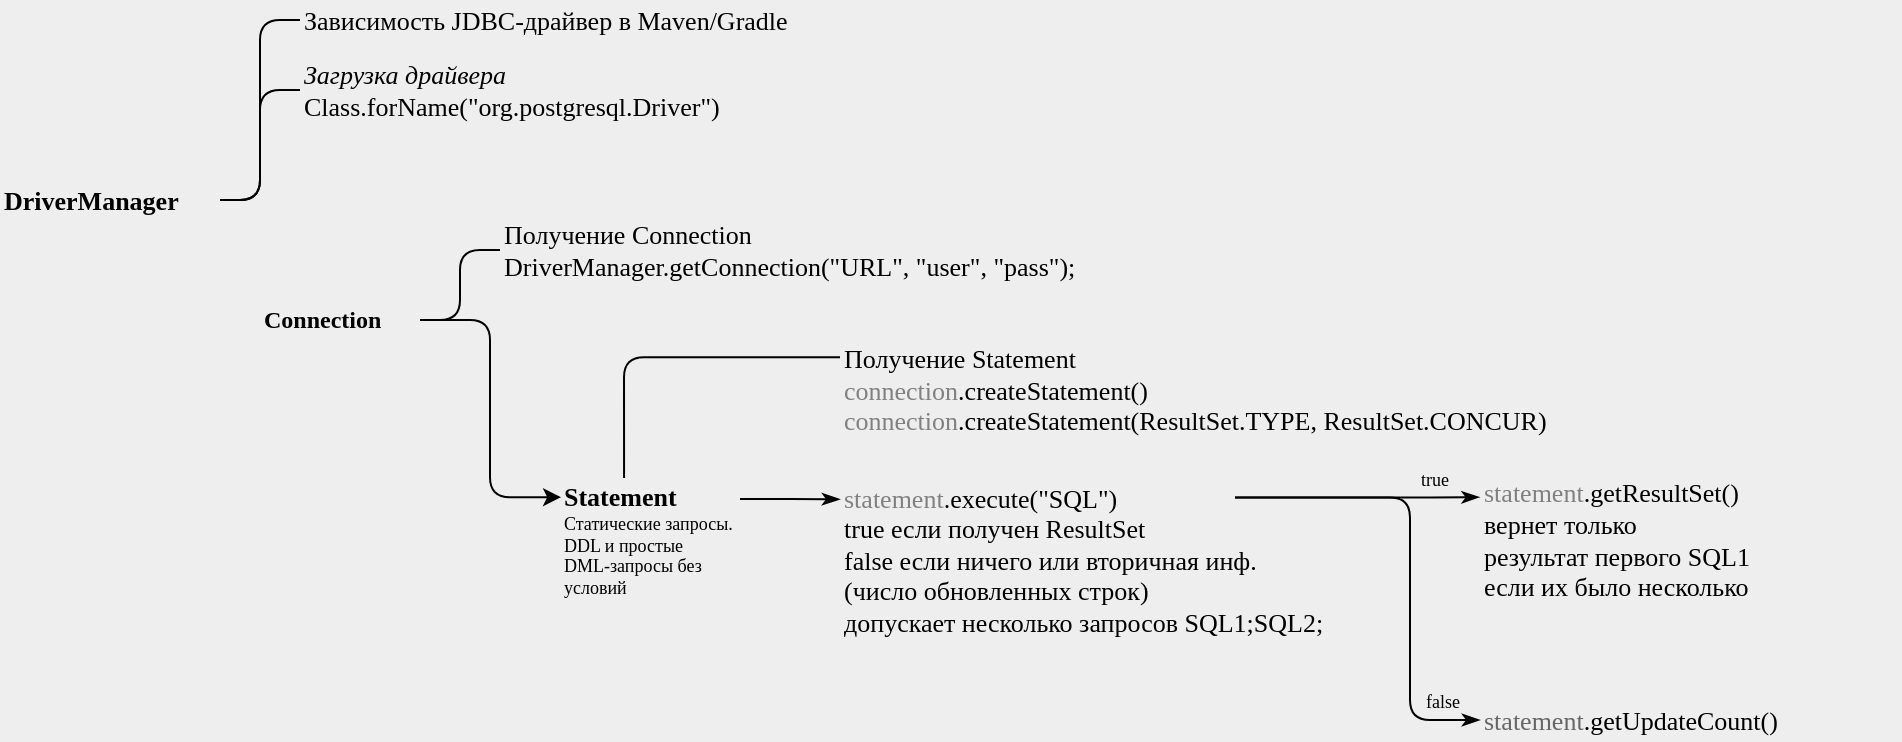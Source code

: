 <mxfile version="24.7.7">
  <diagram name="Страница — 1" id="OqYE9yDpue77zhTZ0SdF">
    <mxGraphModel dx="1687" dy="864" grid="1" gridSize="10" guides="1" tooltips="1" connect="1" arrows="1" fold="1" page="0" pageScale="1" pageWidth="4681" pageHeight="3300" background="#eeeeee" math="0" shadow="0">
      <root>
        <mxCell id="0" />
        <mxCell id="1" parent="0" />
        <mxCell id="AklVODaQqntzDYRR3RfB-9" style="edgeStyle=orthogonalEdgeStyle;rounded=1;orthogonalLoop=1;jettySize=auto;html=1;entryX=0;entryY=0.5;entryDx=0;entryDy=0;fontSize=13;fontFamily=JetBrains Mono;fontSource=https%3A%2F%2Ffonts.googleapis.com%2Fcss%3Ffamily%3DJetBrains%2BMono;endArrow=none;endFill=0;curved=0;" edge="1" parent="1" source="AklVODaQqntzDYRR3RfB-6" target="AklVODaQqntzDYRR3RfB-7">
          <mxGeometry relative="1" as="geometry" />
        </mxCell>
        <mxCell id="AklVODaQqntzDYRR3RfB-10" style="edgeStyle=orthogonalEdgeStyle;rounded=1;orthogonalLoop=1;jettySize=auto;html=1;entryX=0;entryY=0.5;entryDx=0;entryDy=0;fontSize=13;fontFamily=JetBrains Mono;fontSource=https%3A%2F%2Ffonts.googleapis.com%2Fcss%3Ffamily%3DJetBrains%2BMono;endArrow=none;endFill=0;curved=0;" edge="1" parent="1" source="AklVODaQqntzDYRR3RfB-6" target="AklVODaQqntzDYRR3RfB-8">
          <mxGeometry relative="1" as="geometry" />
        </mxCell>
        <mxCell id="AklVODaQqntzDYRR3RfB-6" value="&lt;span style=&quot;font-size: 13px;&quot;&gt;&lt;/span&gt;&lt;div style=&quot;font-size: 13px;&quot;&gt;&lt;div style=&quot;font-size: 13px;&quot;&gt;&lt;div style=&quot;font-size: 13px;&quot;&gt; DriverManager&lt;/div&gt;&lt;/div&gt;&lt;/div&gt;" style="text;whiteSpace=wrap;html=1;align=left;verticalAlign=middle;fontStyle=1;labelBackgroundColor=none;fontFamily=JetBrains Mono;fontSource=https%3A%2F%2Ffonts.googleapis.com%2Fcss%3Ffamily%3DJetBrains%2BMono;fontSize=13;" vertex="1" parent="1">
          <mxGeometry x="300" y="90" width="110" height="20" as="geometry" />
        </mxCell>
        <mxCell id="AklVODaQqntzDYRR3RfB-7" value="&lt;span style=&quot;font-size: 13px;&quot;&gt;&lt;/span&gt;&lt;div style=&quot;font-size: 13px;&quot;&gt;&lt;div style=&quot;font-size: 13px;&quot;&gt;&lt;div style=&quot;font-size: 13px;&quot;&gt; Зависимость JDBC-драйвер в Maven/Gradle&lt;/div&gt;&lt;/div&gt;&lt;/div&gt;" style="text;whiteSpace=wrap;html=1;verticalAlign=middle;fontFamily=JetBrains Mono;fontSource=https%3A%2F%2Ffonts.googleapis.com%2Fcss%3Ffamily%3DJetBrains%2BMono;fontSize=13;" vertex="1" parent="1">
          <mxGeometry x="450" width="310" height="20" as="geometry" />
        </mxCell>
        <mxCell id="AklVODaQqntzDYRR3RfB-8" value="&lt;span style=&quot;font-size: 13px;&quot;&gt;&lt;/span&gt;&lt;div style=&quot;font-size: 13px;&quot;&gt;&lt;div style=&quot;font-size: 13px;&quot;&gt;&lt;div style=&quot;font-size: 13px;&quot;&gt; &lt;i&gt;Загрузка драйвера&lt;/i&gt;&lt;/div&gt;&lt;div style=&quot;font-size: 13px;&quot;&gt; Class.forName(&quot;org.postgresql.Driver&quot;)&lt;/div&gt;&lt;/div&gt;&lt;/div&gt;" style="text;whiteSpace=wrap;html=1;verticalAlign=middle;fontSize=13;fontFamily=JetBrains Mono;fontSource=https%3A%2F%2Ffonts.googleapis.com%2Fcss%3Ffamily%3DJetBrains%2BMono;" vertex="1" parent="1">
          <mxGeometry x="450" y="30" width="310" height="30" as="geometry" />
        </mxCell>
        <mxCell id="AklVODaQqntzDYRR3RfB-15" style="edgeStyle=orthogonalEdgeStyle;rounded=1;orthogonalLoop=1;jettySize=auto;html=1;entryX=0;entryY=0.5;entryDx=0;entryDy=0;fontFamily=JetBrains Mono;fontSource=https%3A%2F%2Ffonts.googleapis.com%2Fcss%3Ffamily%3DJetBrains%2BMono;endArrow=none;endFill=0;curved=0;" edge="1" parent="1" source="AklVODaQqntzDYRR3RfB-13" target="AklVODaQqntzDYRR3RfB-14">
          <mxGeometry relative="1" as="geometry" />
        </mxCell>
        <mxCell id="AklVODaQqntzDYRR3RfB-13" value="&lt;span&gt;&lt;/span&gt;&lt;div&gt;&lt;div&gt;&lt;div&gt;&lt;strong&gt; Connection&lt;/strong&gt;&lt;/div&gt;&lt;/div&gt;&lt;/div&gt;" style="text;whiteSpace=wrap;html=1;verticalAlign=middle;fontFamily=JetBrains Mono;fontSource=https%3A%2F%2Ffonts.googleapis.com%2Fcss%3Ffamily%3DJetBrains%2BMono;" vertex="1" parent="1">
          <mxGeometry x="430" y="150" width="80" height="20" as="geometry" />
        </mxCell>
        <mxCell id="AklVODaQqntzDYRR3RfB-14" value="&lt;span style=&quot;font-size: 13px;&quot;&gt;&lt;/span&gt;&lt;div style=&quot;font-size: 13px;&quot;&gt;&lt;div style=&quot;font-size: 13px;&quot;&gt;&lt;div style=&quot;font-size: 13px;&quot;&gt; &lt;font face=&quot;OpenSans&quot;&gt;Получение&lt;/font&gt; Connection&lt;/div&gt;&lt;div style=&quot;font-size: 13px;&quot;&gt; DriverManager.getConnection(&quot;URL&quot;, &quot;user&quot;, &quot;pass&quot;);&lt;/div&gt;&lt;/div&gt;&lt;/div&gt;" style="text;whiteSpace=wrap;html=1;align=left;verticalAlign=middle;fontSize=13;fontFamily=JetBrains Mono;fontSource=https%3A%2F%2Ffonts.googleapis.com%2Fcss%3Ffamily%3DJetBrains%2BMono;" vertex="1" parent="1">
          <mxGeometry x="550" y="110" width="400" height="30" as="geometry" />
        </mxCell>
        <mxCell id="AklVODaQqntzDYRR3RfB-16" value="&lt;font style=&quot;font-size: 13px;&quot; data-font-src=&quot;https://fonts.googleapis.com/css?family=JetBrains+Mono&quot;&gt;&lt;span style=&quot;font-size: 13px;&quot;&gt;&lt;/span&gt;&lt;/font&gt;&lt;div style=&quot;font-size: 13px;&quot;&gt;&lt;div style=&quot;font-size: 13px;&quot;&gt;&lt;div style=&quot;font-size: 13px;&quot;&gt;&lt;font style=&quot;font-size: 13px;&quot;&gt;&lt;strong style=&quot;font-size: 13px;&quot;&gt; &lt;/strong&gt;&lt;b&gt;&lt;span style=&quot;font-size: 13px;&quot;&gt;Statement&lt;/span&gt;&lt;span style=&quot;font-size: 13px;&quot;&gt;&lt;/span&gt;&lt;/b&gt;&lt;/font&gt;&lt;div style=&quot;font-size: 9px;&quot;&gt;&lt;div style=&quot;&quot;&gt;&lt;div style=&quot;&quot;&gt;&lt;font style=&quot;font-size: 9px;&quot;&gt; &lt;font style=&quot;font-size: 9px;&quot; face=&quot;OpenSans&quot;&gt;Статические запросы.&lt;/font&gt;&lt;/font&gt;&lt;/div&gt;&lt;div style=&quot;&quot;&gt;&lt;font face=&quot;hjjGwZYo124i-z6XPjBW&quot; style=&quot;font-size: 9px;&quot;&gt; DDL и простые&lt;/font&gt;&lt;/div&gt;&lt;div style=&quot;&quot;&gt;&lt;font face=&quot;hjjGwZYo124i-z6XPjBW&quot; style=&quot;font-size: 9px;&quot;&gt; DML-запросы без условий&lt;/font&gt;&lt;/div&gt;&lt;/div&gt;&lt;/div&gt;&lt;/div&gt;&lt;/div&gt;&lt;/div&gt;" style="text;whiteSpace=wrap;html=1;fontFamily=JetBrains Mono;fontSource=https%3A%2F%2Ffonts.googleapis.com%2Fcss%3Ffamily%3DJetBrains%2BMono;fontSize=13;verticalAlign=middle;" vertex="1" parent="1">
          <mxGeometry x="580" y="240" width="90" height="60" as="geometry" />
        </mxCell>
        <mxCell id="AklVODaQqntzDYRR3RfB-17" style="edgeStyle=orthogonalEdgeStyle;rounded=1;orthogonalLoop=1;jettySize=auto;html=1;entryX=0.006;entryY=0.143;entryDx=0;entryDy=0;entryPerimeter=0;curved=0;" edge="1" parent="1" source="AklVODaQqntzDYRR3RfB-13" target="AklVODaQqntzDYRR3RfB-16">
          <mxGeometry relative="1" as="geometry" />
        </mxCell>
        <mxCell id="AklVODaQqntzDYRR3RfB-19" value="&lt;span style=&quot;font-size: 13px;&quot;&gt;&lt;/span&gt;&lt;div style=&quot;font-size: 13px;&quot;&gt;&lt;div style=&quot;font-size: 13px;&quot;&gt;&lt;div style=&quot;font-size: 13px;&quot;&gt; Получение Statement&lt;/div&gt;&lt;div style=&quot;font-size: 13px;&quot;&gt; &lt;span style=&quot;color: rgb(128, 128, 128); font-size: 13px;&quot;&gt;connection&lt;/span&gt;.createStatement()&lt;/div&gt;&lt;div style=&quot;font-size: 13px;&quot;&gt; &lt;span style=&quot;color: rgb(128, 128, 128); font-size: 13px;&quot;&gt;connection&lt;/span&gt;.createStatement(ResultSet.TYPE, ResultSet.CONCUR)&lt;/div&gt;&lt;/div&gt;&lt;/div&gt;" style="text;whiteSpace=wrap;html=1;fontFamily=JetBrains Mono;fontSource=https%3A%2F%2Ffonts.googleapis.com%2Fcss%3Ffamily%3DJetBrains%2BMono;verticalAlign=middle;fontSize=13;imageAspect=1;portConstraintRotation=0;" vertex="1" parent="1">
          <mxGeometry x="720" y="170" width="470" height="50" as="geometry" />
        </mxCell>
        <mxCell id="AklVODaQqntzDYRR3RfB-20" style="edgeStyle=orthogonalEdgeStyle;rounded=1;orthogonalLoop=1;jettySize=auto;html=1;entryX=0.356;entryY=-0.016;entryDx=0;entryDy=0;entryPerimeter=0;curved=0;endArrow=none;endFill=0;endSize=6;strokeWidth=1;exitX=0;exitY=0.172;exitDx=0;exitDy=0;exitPerimeter=0;" edge="1" parent="1" source="AklVODaQqntzDYRR3RfB-19" target="AklVODaQqntzDYRR3RfB-16">
          <mxGeometry relative="1" as="geometry" />
        </mxCell>
        <mxCell id="AklVODaQqntzDYRR3RfB-30" style="edgeStyle=orthogonalEdgeStyle;rounded=1;orthogonalLoop=1;jettySize=auto;html=1;entryX=0;entryY=0.5;entryDx=0;entryDy=0;fontFamily=JetBrains Mono;fontSource=https%3A%2F%2Ffonts.googleapis.com%2Fcss%3Ffamily%3DJetBrains%2BMono;fontSize=13;fontColor=default;exitX=0.79;exitY=0.11;exitDx=0;exitDy=0;exitPerimeter=0;curved=0;endArrow=classicThin;endFill=1;" edge="1" parent="1" source="AklVODaQqntzDYRR3RfB-22" target="AklVODaQqntzDYRR3RfB-25">
          <mxGeometry relative="1" as="geometry" />
        </mxCell>
        <mxCell id="AklVODaQqntzDYRR3RfB-31" value="false" style="edgeLabel;html=1;align=center;verticalAlign=middle;resizable=0;points=[];fontFamily=JetBrains Mono;fontSource=https%3A%2F%2Ffonts.googleapis.com%2Fcss%3Ffamily%3DJetBrains%2BMono;fontSize=9;fontColor=default;fillColor=none;gradientColor=none;labelBackgroundColor=none;" vertex="1" connectable="0" parent="AklVODaQqntzDYRR3RfB-30">
          <mxGeometry x="0.74" y="-1" relative="1" as="geometry">
            <mxPoint x="11" y="-10" as="offset" />
          </mxGeometry>
        </mxCell>
        <mxCell id="AklVODaQqntzDYRR3RfB-22" value="&lt;p style=&quot;line-height: 100%;&quot;&gt;&lt;span&gt;&lt;/span&gt;&lt;/p&gt;&lt;div&gt;&lt;div&gt;&lt;div&gt; &lt;span style=&quot;color:rgb(128,128,128)&quot;&gt;statement&lt;/span&gt;.execute(&quot;SQL&quot;)&lt;/div&gt;&lt;/div&gt;&lt;/div&gt;&lt;div&gt;&lt;div&gt;&lt;div&gt;&lt;em&gt;  &lt;/em&gt;&lt;font face=&quot;OpenSans&quot;&gt;true если получен ResultSet&lt;/font&gt;&lt;/div&gt;&lt;div&gt;&lt;font face=&quot;fOFfXReioEMgN6vqh9XM&quot;&gt;  false если ничего или вторичная инф.&lt;/font&gt;&lt;/div&gt;&lt;div&gt;&lt;font face=&quot;fOFfXReioEMgN6vqh9XM&quot;&gt;  (число обновленных строк)&lt;/font&gt;&lt;/div&gt;&lt;div&gt;&lt;font face=&quot;fOFfXReioEMgN6vqh9XM&quot;&gt; допускает несколько запросов SQL1;SQL2;&lt;/font&gt;&lt;/div&gt;&lt;/div&gt;&lt;/div&gt;&lt;p&gt;&lt;/p&gt;" style="text;whiteSpace=wrap;html=1;fontFamily=JetBrains Mono;fontSource=https%3A%2F%2Ffonts.googleapis.com%2Fcss%3Ffamily%3DJetBrains%2BMono;fontSize=13;fontColor=default;verticalAlign=middle;rounded=0;arcSize=17;points=[[0,0,0,0,0],[0,0.25,0,0,0],[0,0.5,0,0,0],[0,0.75,0,0,0],[0,1,0,0,0],[0.25,0,0,0,0],[0.25,1,0,0,0],[0.5,0,0,0,0],[0.5,1,0,0,0],[0.75,0,0,0,0],[0.75,1,0,0,0],[0.79,0.11,0,0,0],[1,0,0,0,0],[1,0.25,0,0,0],[1,0.5,0,0,0],[1,0.75,0,0,0],[1,1,0,0,0]];" vertex="1" parent="1">
          <mxGeometry x="720" y="240" width="250" height="80" as="geometry" />
        </mxCell>
        <mxCell id="AklVODaQqntzDYRR3RfB-23" style="edgeStyle=orthogonalEdgeStyle;rounded=0;orthogonalLoop=1;jettySize=auto;html=1;entryX=0;entryY=0.121;entryDx=0;entryDy=0;entryPerimeter=0;fontFamily=JetBrains Mono;fontSource=https%3A%2F%2Ffonts.googleapis.com%2Fcss%3Ffamily%3DJetBrains%2BMono;fontSize=13;fontColor=default;exitX=1;exitY=0.158;exitDx=0;exitDy=0;exitPerimeter=0;endArrow=classicThin;endFill=1;" edge="1" parent="1" source="AklVODaQqntzDYRR3RfB-16" target="AklVODaQqntzDYRR3RfB-22">
          <mxGeometry relative="1" as="geometry" />
        </mxCell>
        <mxCell id="AklVODaQqntzDYRR3RfB-24" value="&lt;span&gt;&lt;/span&gt;&lt;div&gt;&lt;div&gt;&lt;div&gt; &lt;span style=&quot;color:rgb(128,128,128)&quot;&gt;statement&lt;/span&gt;.getResultSet()&lt;/div&gt;&lt;div&gt;&lt;font face=&quot;OpenSans&quot;&gt;вернет только &lt;/font&gt;&lt;div&gt;&lt;font face=&quot;brUxPEJ55HiXob3kiLhB&quot;&gt; результат первого SQL1&lt;/font&gt;&lt;/div&gt;&lt;div&gt;&lt;font face=&quot;brUxPEJ55HiXob3kiLhB&quot;&gt; если их было несколько&lt;/font&gt;&lt;/div&gt;&lt;/div&gt;&lt;/div&gt;&lt;/div&gt;" style="text;whiteSpace=wrap;html=1;fontFamily=JetBrains Mono;fontSource=https%3A%2F%2Ffonts.googleapis.com%2Fcss%3Ffamily%3DJetBrains%2BMono;fontSize=13;fontColor=default;verticalAlign=middle;" vertex="1" parent="1">
          <mxGeometry x="1040" y="240" width="190" height="60" as="geometry" />
        </mxCell>
        <mxCell id="AklVODaQqntzDYRR3RfB-25" value="&lt;div&gt;&lt;div&gt;&lt;div&gt; &lt;font color=&quot;#666666&quot;&gt;statement&lt;/font&gt;.getUpdateCount()&lt;/div&gt;&lt;/div&gt;&lt;/div&gt;" style="text;whiteSpace=wrap;html=1;fontFamily=JetBrains Mono;fontSource=https%3A%2F%2Ffonts.googleapis.com%2Fcss%3Ffamily%3DJetBrains%2BMono;fontSize=13;fontColor=default;verticalAlign=middle;" vertex="1" parent="1">
          <mxGeometry x="1040" y="350" width="210" height="20" as="geometry" />
        </mxCell>
        <mxCell id="AklVODaQqntzDYRR3RfB-27" style="edgeStyle=orthogonalEdgeStyle;rounded=1;orthogonalLoop=1;jettySize=auto;html=1;entryX=-0.001;entryY=0.143;entryDx=0;entryDy=0;entryPerimeter=0;fontFamily=JetBrains Mono;fontSource=https%3A%2F%2Ffonts.googleapis.com%2Fcss%3Ffamily%3DJetBrains%2BMono;fontSize=13;fontColor=default;exitX=0.79;exitY=0.11;exitDx=0;exitDy=0;exitPerimeter=0;curved=0;endArrow=classicThin;endFill=1;" edge="1" parent="1" source="AklVODaQqntzDYRR3RfB-22" target="AklVODaQqntzDYRR3RfB-24">
          <mxGeometry relative="1" as="geometry" />
        </mxCell>
        <mxCell id="AklVODaQqntzDYRR3RfB-29" value="true" style="edgeLabel;html=1;align=center;verticalAlign=middle;resizable=0;points=[];fontFamily=JetBrains Mono;fontSource=https%3A%2F%2Ffonts.googleapis.com%2Fcss%3Ffamily%3DJetBrains%2BMono;fontSize=9;fontColor=default;fillColor=none;gradientColor=none;labelBackgroundColor=none;" vertex="1" connectable="0" parent="AklVODaQqntzDYRR3RfB-27">
          <mxGeometry x="0.667" y="-3" relative="1" as="geometry">
            <mxPoint x="-3" y="-12" as="offset" />
          </mxGeometry>
        </mxCell>
      </root>
    </mxGraphModel>
  </diagram>
</mxfile>
